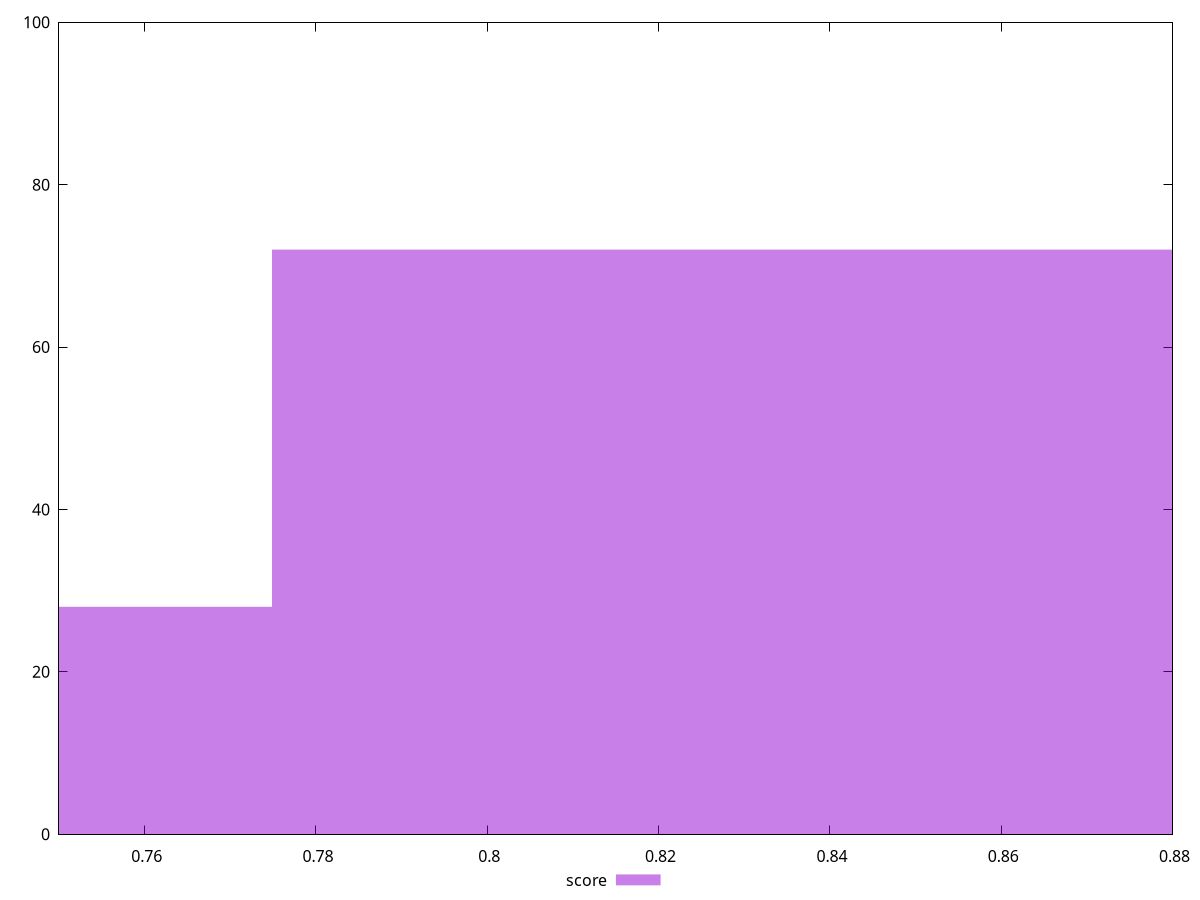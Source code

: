 reset

$score <<EOF
0.8453075946716386 72
0.7044229955596988 28
EOF

set key outside below
set boxwidth 0.14088459911193976
set xrange [0.75:0.88]
set yrange [0:100]
set trange [0:100]
set style fill transparent solid 0.5 noborder
set terminal svg size 640, 490 enhanced background rgb 'white'
set output "report_00019_2021-02-10T18-14-37.922Z//offscreen-images/samples/pages/score/histogram.svg"

plot $score title "score" with boxes

reset
